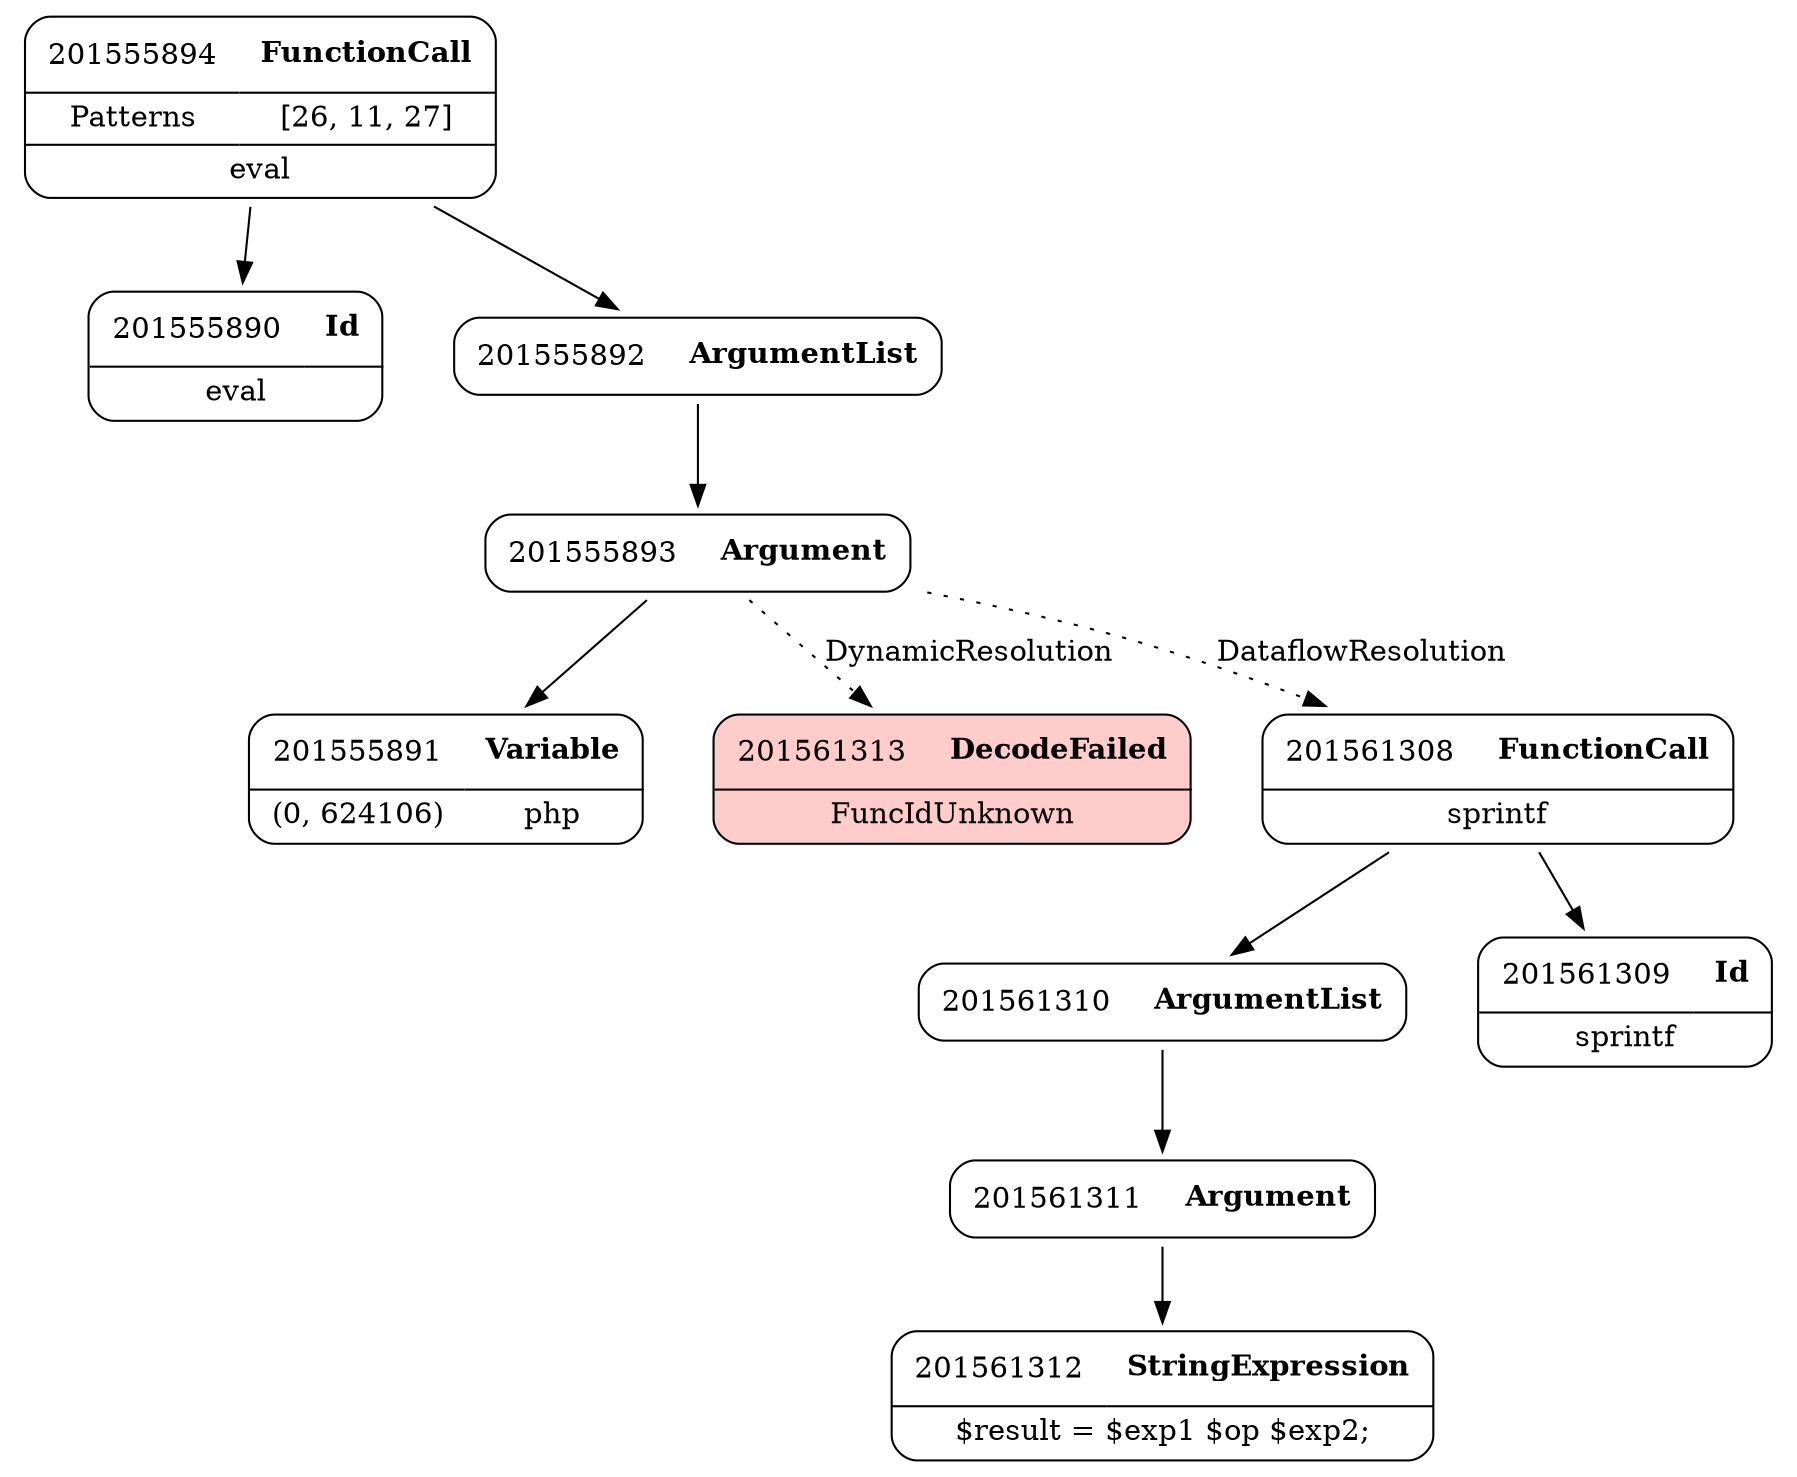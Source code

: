 digraph ast {
node [shape=none];
201555891 [label=<<TABLE border='1' cellspacing='0' cellpadding='10' style='rounded' ><TR><TD border='0'>201555891</TD><TD border='0'><B>Variable</B></TD></TR><HR/><TR><TD border='0' cellpadding='5'>(0, 624106)</TD><TD border='0' cellpadding='5'>php</TD></TR></TABLE>>];
201555890 [label=<<TABLE border='1' cellspacing='0' cellpadding='10' style='rounded' ><TR><TD border='0'>201555890</TD><TD border='0'><B>Id</B></TD></TR><HR/><TR><TD border='0' cellpadding='5' colspan='2'>eval</TD></TR></TABLE>>];
201561313 [label=<<TABLE border='1' cellspacing='0' cellpadding='10' style='rounded' bgcolor='#FFCCCC' ><TR><TD border='0'>201561313</TD><TD border='0'><B>DecodeFailed</B></TD></TR><HR/><TR><TD border='0' cellpadding='5' colspan='2'>FuncIdUnknown</TD></TR></TABLE>>];
201561312 [label=<<TABLE border='1' cellspacing='0' cellpadding='10' style='rounded' ><TR><TD border='0'>201561312</TD><TD border='0'><B>StringExpression</B></TD></TR><HR/><TR><TD border='0' cellpadding='5' colspan='2'>$result = $exp1 $op $exp2;</TD></TR></TABLE>>];
201555894 [label=<<TABLE border='1' cellspacing='0' cellpadding='10' style='rounded' ><TR><TD border='0'>201555894</TD><TD border='0'><B>FunctionCall</B></TD></TR><HR/><TR><TD border='0' cellpadding='5'>Patterns</TD><TD border='0' cellpadding='5'>[26, 11, 27]</TD></TR><HR/><TR><TD border='0' cellpadding='5' colspan='2'>eval</TD></TR></TABLE>>];
201555894 -> 201555890 [weight=2];
201555894 -> 201555892 [weight=2];
201555893 [label=<<TABLE border='1' cellspacing='0' cellpadding='10' style='rounded' ><TR><TD border='0'>201555893</TD><TD border='0'><B>Argument</B></TD></TR></TABLE>>];
201555893 -> 201555891 [weight=2];
201555893 -> 201561313 [style=dotted,label=DynamicResolution];
201555893 -> 201561308 [style=dotted,label=DataflowResolution];
201555892 [label=<<TABLE border='1' cellspacing='0' cellpadding='10' style='rounded' ><TR><TD border='0'>201555892</TD><TD border='0'><B>ArgumentList</B></TD></TR></TABLE>>];
201555892 -> 201555893 [weight=2];
201561311 [label=<<TABLE border='1' cellspacing='0' cellpadding='10' style='rounded' ><TR><TD border='0'>201561311</TD><TD border='0'><B>Argument</B></TD></TR></TABLE>>];
201561311 -> 201561312 [weight=2];
201561310 [label=<<TABLE border='1' cellspacing='0' cellpadding='10' style='rounded' ><TR><TD border='0'>201561310</TD><TD border='0'><B>ArgumentList</B></TD></TR></TABLE>>];
201561310 -> 201561311 [weight=2];
201561309 [label=<<TABLE border='1' cellspacing='0' cellpadding='10' style='rounded' ><TR><TD border='0'>201561309</TD><TD border='0'><B>Id</B></TD></TR><HR/><TR><TD border='0' cellpadding='5' colspan='2'>sprintf</TD></TR></TABLE>>];
201561308 [label=<<TABLE border='1' cellspacing='0' cellpadding='10' style='rounded' ><TR><TD border='0'>201561308</TD><TD border='0'><B>FunctionCall</B></TD></TR><HR/><TR><TD border='0' cellpadding='5' colspan='2'>sprintf</TD></TR></TABLE>>];
201561308 -> 201561309 [weight=2];
201561308 -> 201561310 [weight=2];
}
